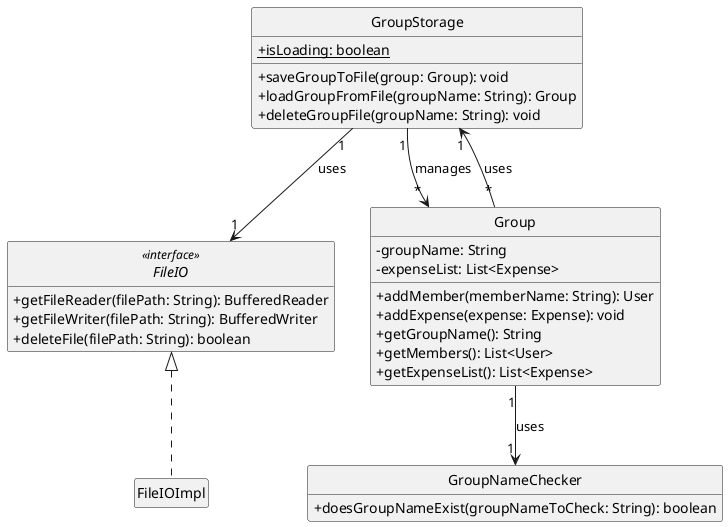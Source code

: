 @startuml
hide circle
hide empty members
skinparam classAttributeIconSize 0

class GroupStorage {
  + isLoading: boolean {static}
  + saveGroupToFile(group: Group): void
  + loadGroupFromFile(groupName: String): Group
  + deleteGroupFile(groupName: String): void
}

interface FileIO<<interface>> {
  + getFileReader(filePath: String): BufferedReader
  + getFileWriter(filePath: String): BufferedWriter
  + deleteFile(filePath: String): boolean
}

class FileIOImpl implements FileIO {
}

class Group {
  - groupName: String
  - expenseList: List<Expense>
  + addMember(memberName: String): User
  + addExpense(expense: Expense): void
  + getGroupName(): String
  + getMembers(): List<User>
  + getExpenseList(): List<Expense>
}

class GroupNameChecker {
  + doesGroupNameExist(groupNameToCheck: String): boolean
}

GroupStorage "1" --> "1" FileIO : uses
GroupStorage "1" --> "*" Group : manages
Group "1" --> "1" GroupNameChecker : uses
Group "*" --> "1" GroupStorage : uses
@enduml